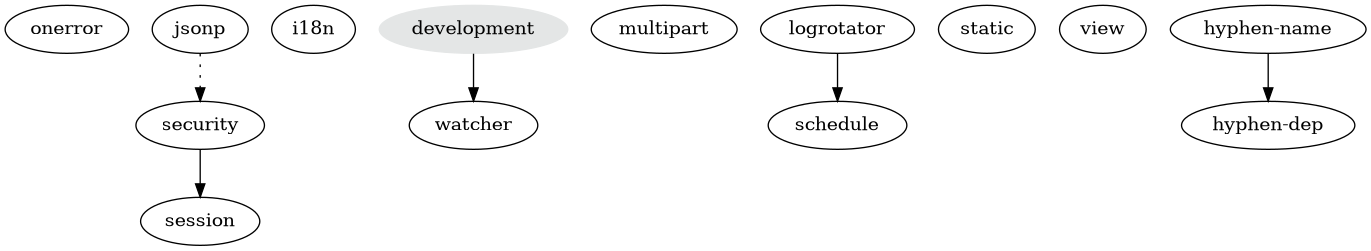@startuml
digraph plugins {
  onerror
  session
  i18n
  watcher
  multipart
  security
  development [color="0.5 0.01 0.9" style=filled]
  logrotator
  schedule
  static
  jsonp
  view
  "hyphen-name"
  "hyphen-dep"
  security -> session
  development -> watcher
  logrotator -> schedule
  jsonp -> security [style=dotted]
  "hyphen-name" -> "hyphen-dep"
}
@enduml
